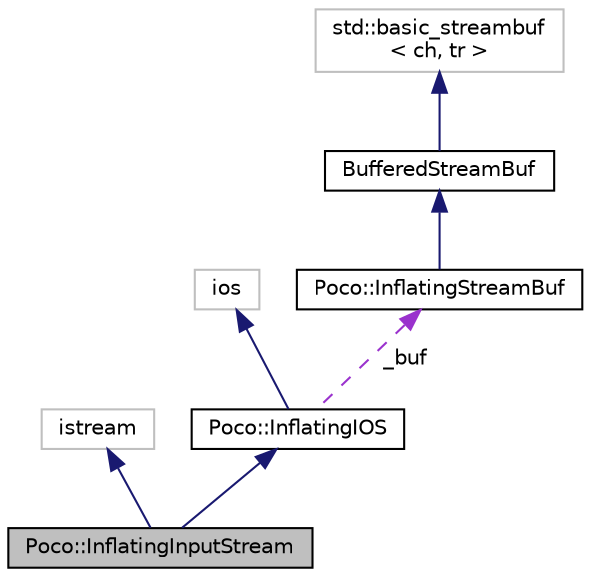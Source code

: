 digraph "Poco::InflatingInputStream"
{
 // LATEX_PDF_SIZE
  edge [fontname="Helvetica",fontsize="10",labelfontname="Helvetica",labelfontsize="10"];
  node [fontname="Helvetica",fontsize="10",shape=record];
  Node1 [label="Poco::InflatingInputStream",height=0.2,width=0.4,color="black", fillcolor="grey75", style="filled", fontcolor="black",tooltip=" "];
  Node2 -> Node1 [dir="back",color="midnightblue",fontsize="10",style="solid"];
  Node2 [label="istream",height=0.2,width=0.4,color="grey75", fillcolor="white", style="filled",tooltip=" "];
  Node3 -> Node1 [dir="back",color="midnightblue",fontsize="10",style="solid"];
  Node3 [label="Poco::InflatingIOS",height=0.2,width=0.4,color="black", fillcolor="white", style="filled",URL="$classPoco_1_1InflatingIOS.html",tooltip=" "];
  Node4 -> Node3 [dir="back",color="midnightblue",fontsize="10",style="solid"];
  Node4 [label="ios",height=0.2,width=0.4,color="grey75", fillcolor="white", style="filled",tooltip=" "];
  Node5 -> Node3 [dir="back",color="darkorchid3",fontsize="10",style="dashed",label=" _buf" ];
  Node5 [label="Poco::InflatingStreamBuf",height=0.2,width=0.4,color="black", fillcolor="white", style="filled",URL="$classPoco_1_1InflatingStreamBuf.html",tooltip=" "];
  Node6 -> Node5 [dir="back",color="midnightblue",fontsize="10",style="solid"];
  Node6 [label="BufferedStreamBuf",height=0.2,width=0.4,color="black", fillcolor="white", style="filled",URL="$classPoco_1_1BasicBufferedStreamBuf.html",tooltip=" "];
  Node7 -> Node6 [dir="back",color="midnightblue",fontsize="10",style="solid"];
  Node7 [label="std::basic_streambuf\l\< ch, tr \>",height=0.2,width=0.4,color="grey75", fillcolor="white", style="filled",tooltip=" "];
}
